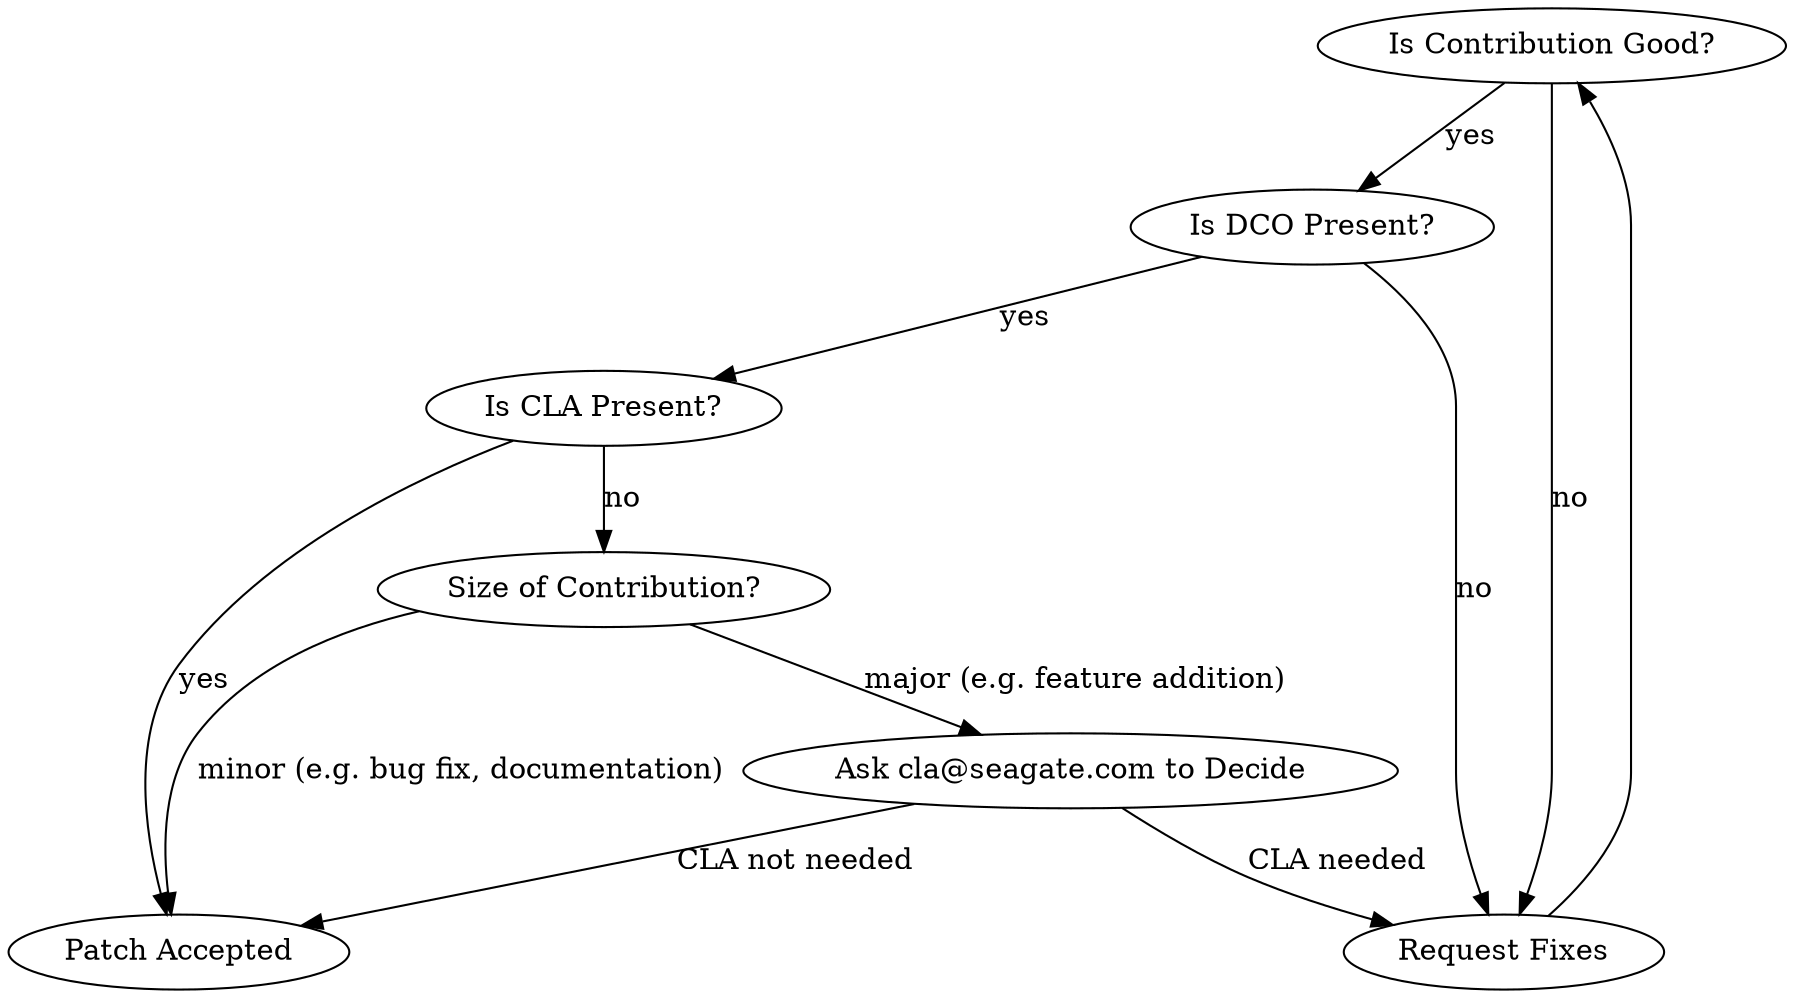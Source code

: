 digraph G {
  contribution [label="Is Contribution Good?"]
  dco_check [label="Is DCO Present?"]
  cla_check [label="Is CLA Present?"]
  reject [label="Request Fixes"]
  accept [label="Patch Accepted"]
  contribution_size [label="Size of Contribution?"]
  ask_pat [label="Ask cla@seagate.com to Decide"]

  reject -> contribution
  contribution -> dco_check [label="yes"]
  contribution -> reject [label="no"]
  dco_check -> reject [label="no"]
  dco_check -> cla_check [label="yes"]
  cla_check -> accept [label="yes"]
  cla_check -> contribution_size [label="no"]
  contribution_size -> accept [label="minor (e.g. bug fix, documentation)"]
  contribution_size -> ask_pat [label="major (e.g. feature addition)"] 
  ask_pat -> accept [label="CLA not needed"]
  ask_pat -> reject [label="CLA needed"]
}
